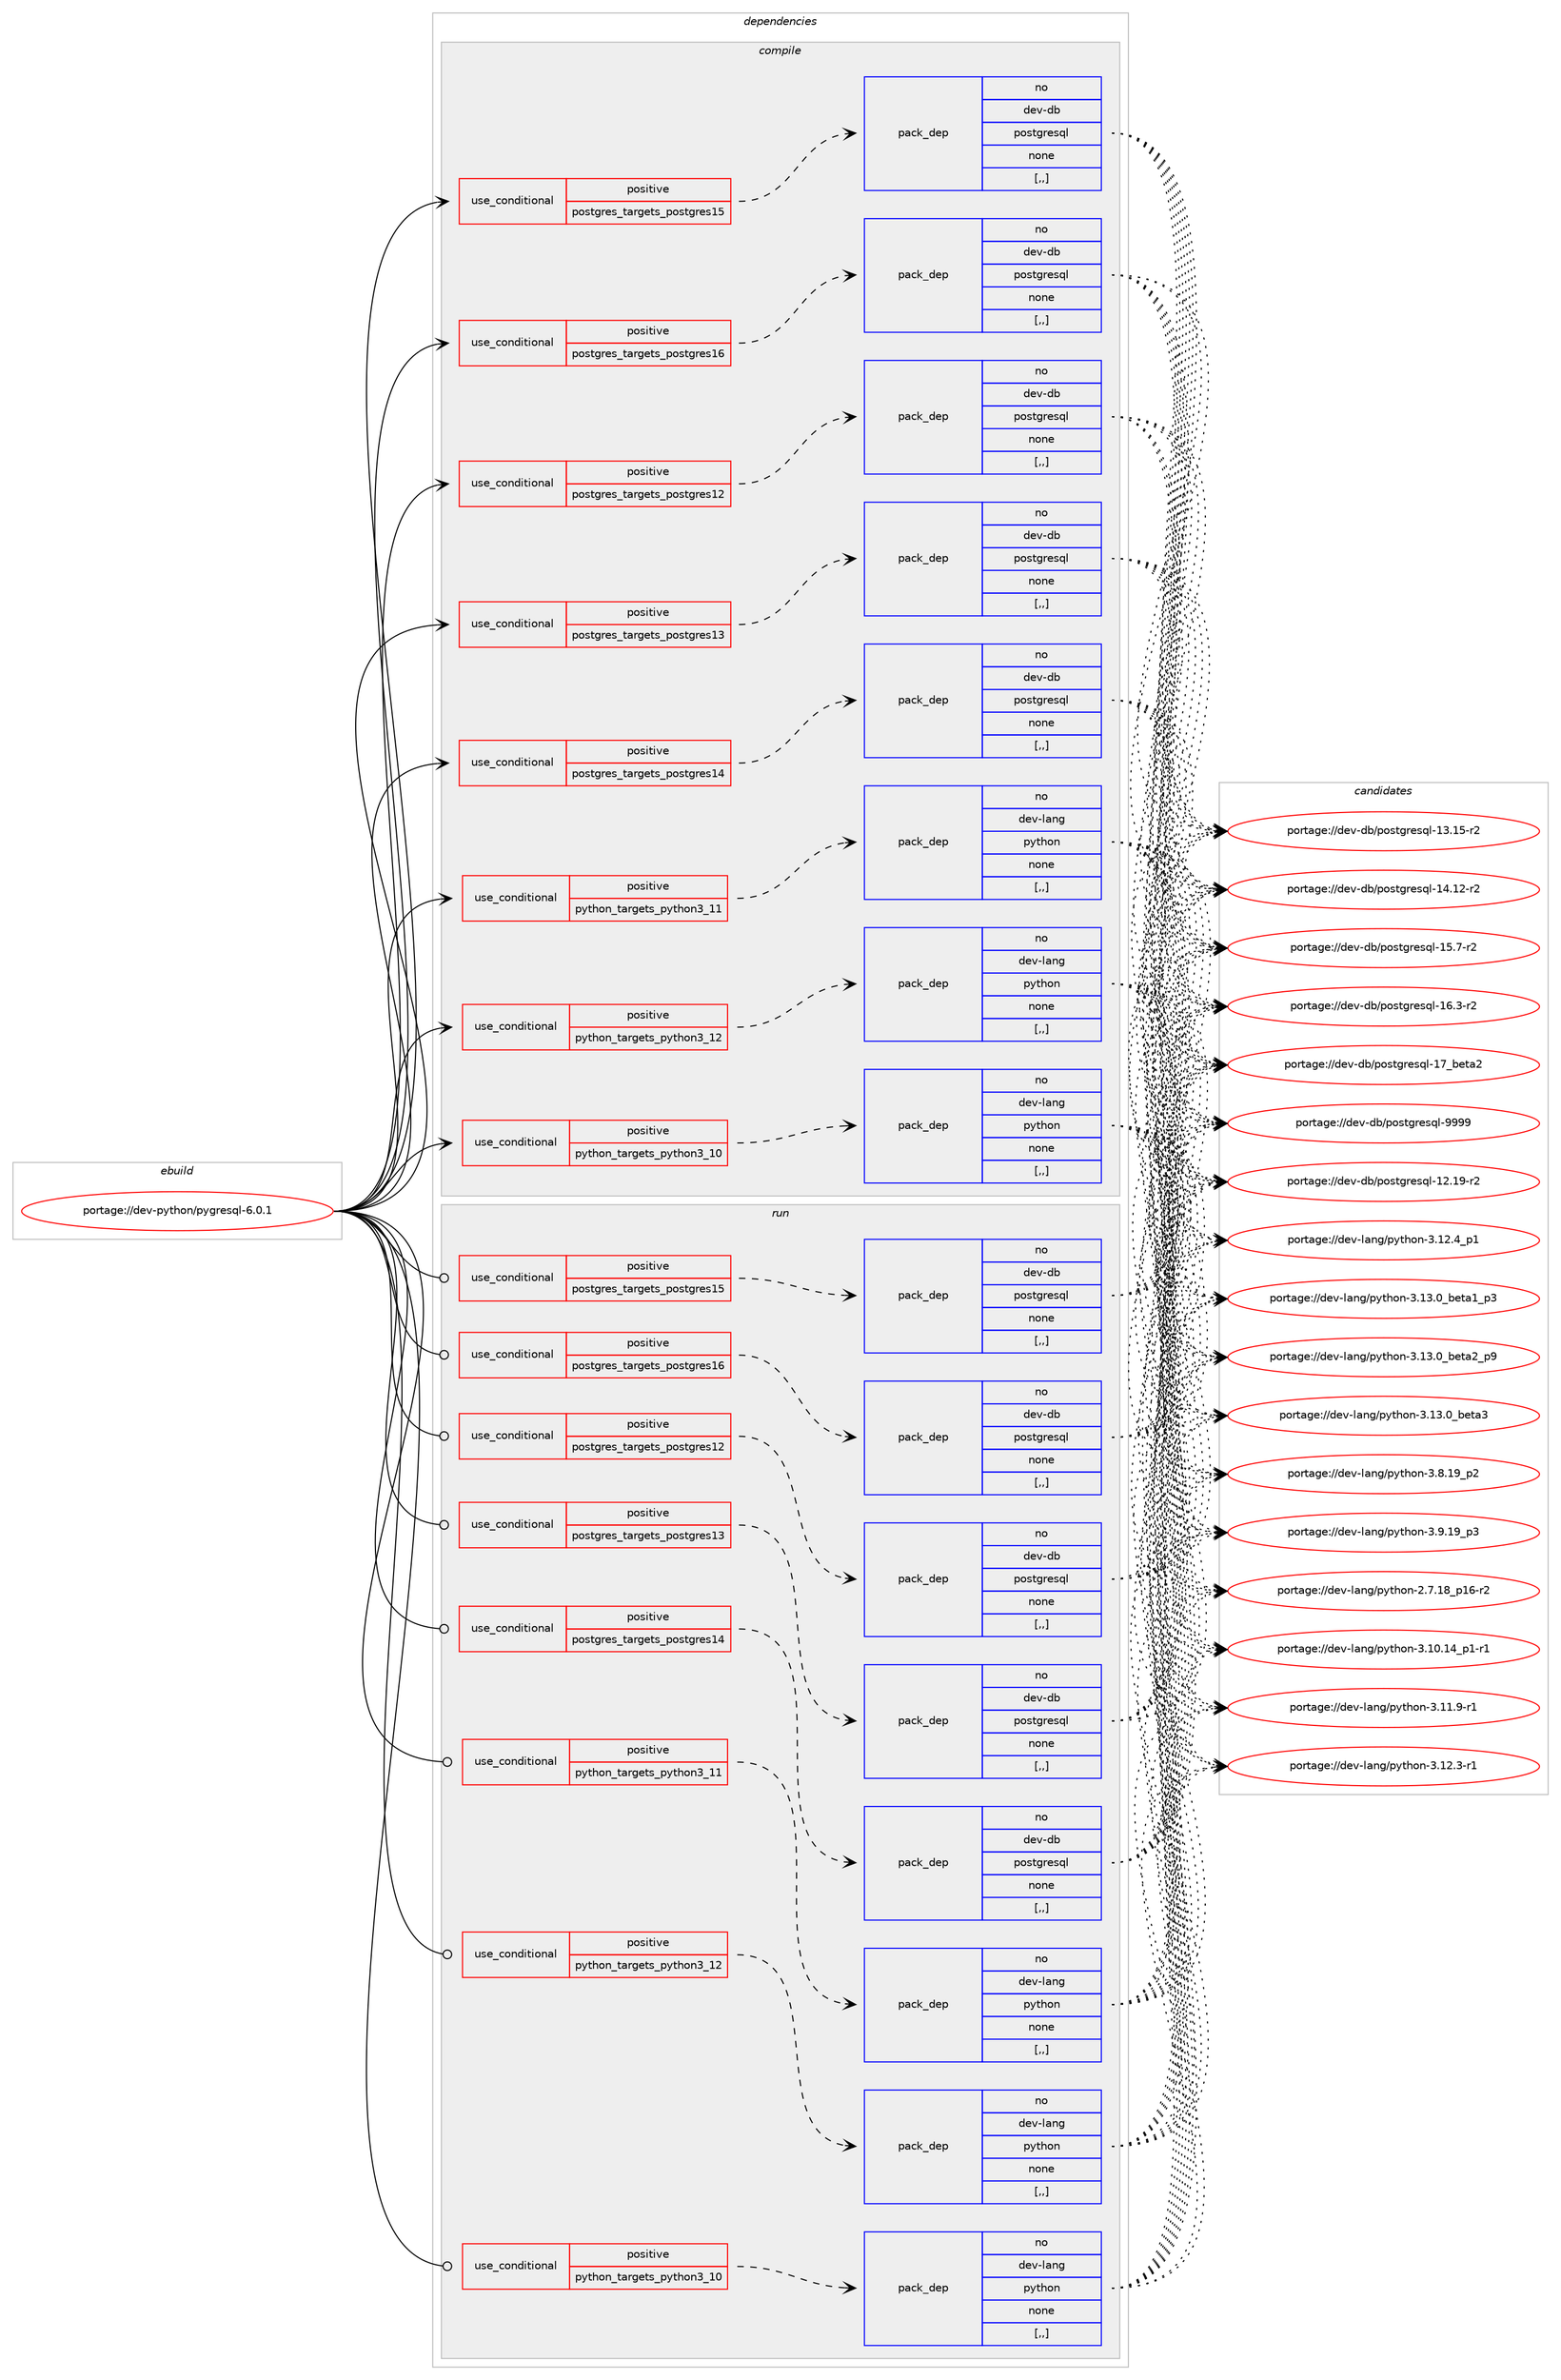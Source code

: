 digraph prolog {

# *************
# Graph options
# *************

newrank=true;
concentrate=true;
compound=true;
graph [rankdir=LR,fontname=Helvetica,fontsize=10,ranksep=1.5];#, ranksep=2.5, nodesep=0.2];
edge  [arrowhead=vee];
node  [fontname=Helvetica,fontsize=10];

# **********
# The ebuild
# **********

subgraph cluster_leftcol {
color=gray;
rank=same;
label=<<i>ebuild</i>>;
id [label="portage://dev-python/pygresql-6.0.1", color=red, width=4, href="../dev-python/pygresql-6.0.1.svg"];
}

# ****************
# The dependencies
# ****************

subgraph cluster_midcol {
color=gray;
label=<<i>dependencies</i>>;
subgraph cluster_compile {
fillcolor="#eeeeee";
style=filled;
label=<<i>compile</i>>;
subgraph cond35890 {
dependency153095 [label=<<TABLE BORDER="0" CELLBORDER="1" CELLSPACING="0" CELLPADDING="4"><TR><TD ROWSPAN="3" CELLPADDING="10">use_conditional</TD></TR><TR><TD>positive</TD></TR><TR><TD>postgres_targets_postgres12</TD></TR></TABLE>>, shape=none, color=red];
subgraph pack115984 {
dependency153096 [label=<<TABLE BORDER="0" CELLBORDER="1" CELLSPACING="0" CELLPADDING="4" WIDTH="220"><TR><TD ROWSPAN="6" CELLPADDING="30">pack_dep</TD></TR><TR><TD WIDTH="110">no</TD></TR><TR><TD>dev-db</TD></TR><TR><TD>postgresql</TD></TR><TR><TD>none</TD></TR><TR><TD>[,,]</TD></TR></TABLE>>, shape=none, color=blue];
}
dependency153095:e -> dependency153096:w [weight=20,style="dashed",arrowhead="vee"];
}
id:e -> dependency153095:w [weight=20,style="solid",arrowhead="vee"];
subgraph cond35891 {
dependency153097 [label=<<TABLE BORDER="0" CELLBORDER="1" CELLSPACING="0" CELLPADDING="4"><TR><TD ROWSPAN="3" CELLPADDING="10">use_conditional</TD></TR><TR><TD>positive</TD></TR><TR><TD>postgres_targets_postgres13</TD></TR></TABLE>>, shape=none, color=red];
subgraph pack115985 {
dependency153098 [label=<<TABLE BORDER="0" CELLBORDER="1" CELLSPACING="0" CELLPADDING="4" WIDTH="220"><TR><TD ROWSPAN="6" CELLPADDING="30">pack_dep</TD></TR><TR><TD WIDTH="110">no</TD></TR><TR><TD>dev-db</TD></TR><TR><TD>postgresql</TD></TR><TR><TD>none</TD></TR><TR><TD>[,,]</TD></TR></TABLE>>, shape=none, color=blue];
}
dependency153097:e -> dependency153098:w [weight=20,style="dashed",arrowhead="vee"];
}
id:e -> dependency153097:w [weight=20,style="solid",arrowhead="vee"];
subgraph cond35892 {
dependency153099 [label=<<TABLE BORDER="0" CELLBORDER="1" CELLSPACING="0" CELLPADDING="4"><TR><TD ROWSPAN="3" CELLPADDING="10">use_conditional</TD></TR><TR><TD>positive</TD></TR><TR><TD>postgres_targets_postgres14</TD></TR></TABLE>>, shape=none, color=red];
subgraph pack115986 {
dependency153100 [label=<<TABLE BORDER="0" CELLBORDER="1" CELLSPACING="0" CELLPADDING="4" WIDTH="220"><TR><TD ROWSPAN="6" CELLPADDING="30">pack_dep</TD></TR><TR><TD WIDTH="110">no</TD></TR><TR><TD>dev-db</TD></TR><TR><TD>postgresql</TD></TR><TR><TD>none</TD></TR><TR><TD>[,,]</TD></TR></TABLE>>, shape=none, color=blue];
}
dependency153099:e -> dependency153100:w [weight=20,style="dashed",arrowhead="vee"];
}
id:e -> dependency153099:w [weight=20,style="solid",arrowhead="vee"];
subgraph cond35893 {
dependency153101 [label=<<TABLE BORDER="0" CELLBORDER="1" CELLSPACING="0" CELLPADDING="4"><TR><TD ROWSPAN="3" CELLPADDING="10">use_conditional</TD></TR><TR><TD>positive</TD></TR><TR><TD>postgres_targets_postgres15</TD></TR></TABLE>>, shape=none, color=red];
subgraph pack115987 {
dependency153102 [label=<<TABLE BORDER="0" CELLBORDER="1" CELLSPACING="0" CELLPADDING="4" WIDTH="220"><TR><TD ROWSPAN="6" CELLPADDING="30">pack_dep</TD></TR><TR><TD WIDTH="110">no</TD></TR><TR><TD>dev-db</TD></TR><TR><TD>postgresql</TD></TR><TR><TD>none</TD></TR><TR><TD>[,,]</TD></TR></TABLE>>, shape=none, color=blue];
}
dependency153101:e -> dependency153102:w [weight=20,style="dashed",arrowhead="vee"];
}
id:e -> dependency153101:w [weight=20,style="solid",arrowhead="vee"];
subgraph cond35894 {
dependency153103 [label=<<TABLE BORDER="0" CELLBORDER="1" CELLSPACING="0" CELLPADDING="4"><TR><TD ROWSPAN="3" CELLPADDING="10">use_conditional</TD></TR><TR><TD>positive</TD></TR><TR><TD>postgres_targets_postgres16</TD></TR></TABLE>>, shape=none, color=red];
subgraph pack115988 {
dependency153104 [label=<<TABLE BORDER="0" CELLBORDER="1" CELLSPACING="0" CELLPADDING="4" WIDTH="220"><TR><TD ROWSPAN="6" CELLPADDING="30">pack_dep</TD></TR><TR><TD WIDTH="110">no</TD></TR><TR><TD>dev-db</TD></TR><TR><TD>postgresql</TD></TR><TR><TD>none</TD></TR><TR><TD>[,,]</TD></TR></TABLE>>, shape=none, color=blue];
}
dependency153103:e -> dependency153104:w [weight=20,style="dashed",arrowhead="vee"];
}
id:e -> dependency153103:w [weight=20,style="solid",arrowhead="vee"];
subgraph cond35895 {
dependency153105 [label=<<TABLE BORDER="0" CELLBORDER="1" CELLSPACING="0" CELLPADDING="4"><TR><TD ROWSPAN="3" CELLPADDING="10">use_conditional</TD></TR><TR><TD>positive</TD></TR><TR><TD>python_targets_python3_10</TD></TR></TABLE>>, shape=none, color=red];
subgraph pack115989 {
dependency153106 [label=<<TABLE BORDER="0" CELLBORDER="1" CELLSPACING="0" CELLPADDING="4" WIDTH="220"><TR><TD ROWSPAN="6" CELLPADDING="30">pack_dep</TD></TR><TR><TD WIDTH="110">no</TD></TR><TR><TD>dev-lang</TD></TR><TR><TD>python</TD></TR><TR><TD>none</TD></TR><TR><TD>[,,]</TD></TR></TABLE>>, shape=none, color=blue];
}
dependency153105:e -> dependency153106:w [weight=20,style="dashed",arrowhead="vee"];
}
id:e -> dependency153105:w [weight=20,style="solid",arrowhead="vee"];
subgraph cond35896 {
dependency153107 [label=<<TABLE BORDER="0" CELLBORDER="1" CELLSPACING="0" CELLPADDING="4"><TR><TD ROWSPAN="3" CELLPADDING="10">use_conditional</TD></TR><TR><TD>positive</TD></TR><TR><TD>python_targets_python3_11</TD></TR></TABLE>>, shape=none, color=red];
subgraph pack115990 {
dependency153108 [label=<<TABLE BORDER="0" CELLBORDER="1" CELLSPACING="0" CELLPADDING="4" WIDTH="220"><TR><TD ROWSPAN="6" CELLPADDING="30">pack_dep</TD></TR><TR><TD WIDTH="110">no</TD></TR><TR><TD>dev-lang</TD></TR><TR><TD>python</TD></TR><TR><TD>none</TD></TR><TR><TD>[,,]</TD></TR></TABLE>>, shape=none, color=blue];
}
dependency153107:e -> dependency153108:w [weight=20,style="dashed",arrowhead="vee"];
}
id:e -> dependency153107:w [weight=20,style="solid",arrowhead="vee"];
subgraph cond35897 {
dependency153109 [label=<<TABLE BORDER="0" CELLBORDER="1" CELLSPACING="0" CELLPADDING="4"><TR><TD ROWSPAN="3" CELLPADDING="10">use_conditional</TD></TR><TR><TD>positive</TD></TR><TR><TD>python_targets_python3_12</TD></TR></TABLE>>, shape=none, color=red];
subgraph pack115991 {
dependency153110 [label=<<TABLE BORDER="0" CELLBORDER="1" CELLSPACING="0" CELLPADDING="4" WIDTH="220"><TR><TD ROWSPAN="6" CELLPADDING="30">pack_dep</TD></TR><TR><TD WIDTH="110">no</TD></TR><TR><TD>dev-lang</TD></TR><TR><TD>python</TD></TR><TR><TD>none</TD></TR><TR><TD>[,,]</TD></TR></TABLE>>, shape=none, color=blue];
}
dependency153109:e -> dependency153110:w [weight=20,style="dashed",arrowhead="vee"];
}
id:e -> dependency153109:w [weight=20,style="solid",arrowhead="vee"];
}
subgraph cluster_compileandrun {
fillcolor="#eeeeee";
style=filled;
label=<<i>compile and run</i>>;
}
subgraph cluster_run {
fillcolor="#eeeeee";
style=filled;
label=<<i>run</i>>;
subgraph cond35898 {
dependency153111 [label=<<TABLE BORDER="0" CELLBORDER="1" CELLSPACING="0" CELLPADDING="4"><TR><TD ROWSPAN="3" CELLPADDING="10">use_conditional</TD></TR><TR><TD>positive</TD></TR><TR><TD>postgres_targets_postgres12</TD></TR></TABLE>>, shape=none, color=red];
subgraph pack115992 {
dependency153112 [label=<<TABLE BORDER="0" CELLBORDER="1" CELLSPACING="0" CELLPADDING="4" WIDTH="220"><TR><TD ROWSPAN="6" CELLPADDING="30">pack_dep</TD></TR><TR><TD WIDTH="110">no</TD></TR><TR><TD>dev-db</TD></TR><TR><TD>postgresql</TD></TR><TR><TD>none</TD></TR><TR><TD>[,,]</TD></TR></TABLE>>, shape=none, color=blue];
}
dependency153111:e -> dependency153112:w [weight=20,style="dashed",arrowhead="vee"];
}
id:e -> dependency153111:w [weight=20,style="solid",arrowhead="odot"];
subgraph cond35899 {
dependency153113 [label=<<TABLE BORDER="0" CELLBORDER="1" CELLSPACING="0" CELLPADDING="4"><TR><TD ROWSPAN="3" CELLPADDING="10">use_conditional</TD></TR><TR><TD>positive</TD></TR><TR><TD>postgres_targets_postgres13</TD></TR></TABLE>>, shape=none, color=red];
subgraph pack115993 {
dependency153114 [label=<<TABLE BORDER="0" CELLBORDER="1" CELLSPACING="0" CELLPADDING="4" WIDTH="220"><TR><TD ROWSPAN="6" CELLPADDING="30">pack_dep</TD></TR><TR><TD WIDTH="110">no</TD></TR><TR><TD>dev-db</TD></TR><TR><TD>postgresql</TD></TR><TR><TD>none</TD></TR><TR><TD>[,,]</TD></TR></TABLE>>, shape=none, color=blue];
}
dependency153113:e -> dependency153114:w [weight=20,style="dashed",arrowhead="vee"];
}
id:e -> dependency153113:w [weight=20,style="solid",arrowhead="odot"];
subgraph cond35900 {
dependency153115 [label=<<TABLE BORDER="0" CELLBORDER="1" CELLSPACING="0" CELLPADDING="4"><TR><TD ROWSPAN="3" CELLPADDING="10">use_conditional</TD></TR><TR><TD>positive</TD></TR><TR><TD>postgres_targets_postgres14</TD></TR></TABLE>>, shape=none, color=red];
subgraph pack115994 {
dependency153116 [label=<<TABLE BORDER="0" CELLBORDER="1" CELLSPACING="0" CELLPADDING="4" WIDTH="220"><TR><TD ROWSPAN="6" CELLPADDING="30">pack_dep</TD></TR><TR><TD WIDTH="110">no</TD></TR><TR><TD>dev-db</TD></TR><TR><TD>postgresql</TD></TR><TR><TD>none</TD></TR><TR><TD>[,,]</TD></TR></TABLE>>, shape=none, color=blue];
}
dependency153115:e -> dependency153116:w [weight=20,style="dashed",arrowhead="vee"];
}
id:e -> dependency153115:w [weight=20,style="solid",arrowhead="odot"];
subgraph cond35901 {
dependency153117 [label=<<TABLE BORDER="0" CELLBORDER="1" CELLSPACING="0" CELLPADDING="4"><TR><TD ROWSPAN="3" CELLPADDING="10">use_conditional</TD></TR><TR><TD>positive</TD></TR><TR><TD>postgres_targets_postgres15</TD></TR></TABLE>>, shape=none, color=red];
subgraph pack115995 {
dependency153118 [label=<<TABLE BORDER="0" CELLBORDER="1" CELLSPACING="0" CELLPADDING="4" WIDTH="220"><TR><TD ROWSPAN="6" CELLPADDING="30">pack_dep</TD></TR><TR><TD WIDTH="110">no</TD></TR><TR><TD>dev-db</TD></TR><TR><TD>postgresql</TD></TR><TR><TD>none</TD></TR><TR><TD>[,,]</TD></TR></TABLE>>, shape=none, color=blue];
}
dependency153117:e -> dependency153118:w [weight=20,style="dashed",arrowhead="vee"];
}
id:e -> dependency153117:w [weight=20,style="solid",arrowhead="odot"];
subgraph cond35902 {
dependency153119 [label=<<TABLE BORDER="0" CELLBORDER="1" CELLSPACING="0" CELLPADDING="4"><TR><TD ROWSPAN="3" CELLPADDING="10">use_conditional</TD></TR><TR><TD>positive</TD></TR><TR><TD>postgres_targets_postgres16</TD></TR></TABLE>>, shape=none, color=red];
subgraph pack115996 {
dependency153120 [label=<<TABLE BORDER="0" CELLBORDER="1" CELLSPACING="0" CELLPADDING="4" WIDTH="220"><TR><TD ROWSPAN="6" CELLPADDING="30">pack_dep</TD></TR><TR><TD WIDTH="110">no</TD></TR><TR><TD>dev-db</TD></TR><TR><TD>postgresql</TD></TR><TR><TD>none</TD></TR><TR><TD>[,,]</TD></TR></TABLE>>, shape=none, color=blue];
}
dependency153119:e -> dependency153120:w [weight=20,style="dashed",arrowhead="vee"];
}
id:e -> dependency153119:w [weight=20,style="solid",arrowhead="odot"];
subgraph cond35903 {
dependency153121 [label=<<TABLE BORDER="0" CELLBORDER="1" CELLSPACING="0" CELLPADDING="4"><TR><TD ROWSPAN="3" CELLPADDING="10">use_conditional</TD></TR><TR><TD>positive</TD></TR><TR><TD>python_targets_python3_10</TD></TR></TABLE>>, shape=none, color=red];
subgraph pack115997 {
dependency153122 [label=<<TABLE BORDER="0" CELLBORDER="1" CELLSPACING="0" CELLPADDING="4" WIDTH="220"><TR><TD ROWSPAN="6" CELLPADDING="30">pack_dep</TD></TR><TR><TD WIDTH="110">no</TD></TR><TR><TD>dev-lang</TD></TR><TR><TD>python</TD></TR><TR><TD>none</TD></TR><TR><TD>[,,]</TD></TR></TABLE>>, shape=none, color=blue];
}
dependency153121:e -> dependency153122:w [weight=20,style="dashed",arrowhead="vee"];
}
id:e -> dependency153121:w [weight=20,style="solid",arrowhead="odot"];
subgraph cond35904 {
dependency153123 [label=<<TABLE BORDER="0" CELLBORDER="1" CELLSPACING="0" CELLPADDING="4"><TR><TD ROWSPAN="3" CELLPADDING="10">use_conditional</TD></TR><TR><TD>positive</TD></TR><TR><TD>python_targets_python3_11</TD></TR></TABLE>>, shape=none, color=red];
subgraph pack115998 {
dependency153124 [label=<<TABLE BORDER="0" CELLBORDER="1" CELLSPACING="0" CELLPADDING="4" WIDTH="220"><TR><TD ROWSPAN="6" CELLPADDING="30">pack_dep</TD></TR><TR><TD WIDTH="110">no</TD></TR><TR><TD>dev-lang</TD></TR><TR><TD>python</TD></TR><TR><TD>none</TD></TR><TR><TD>[,,]</TD></TR></TABLE>>, shape=none, color=blue];
}
dependency153123:e -> dependency153124:w [weight=20,style="dashed",arrowhead="vee"];
}
id:e -> dependency153123:w [weight=20,style="solid",arrowhead="odot"];
subgraph cond35905 {
dependency153125 [label=<<TABLE BORDER="0" CELLBORDER="1" CELLSPACING="0" CELLPADDING="4"><TR><TD ROWSPAN="3" CELLPADDING="10">use_conditional</TD></TR><TR><TD>positive</TD></TR><TR><TD>python_targets_python3_12</TD></TR></TABLE>>, shape=none, color=red];
subgraph pack115999 {
dependency153126 [label=<<TABLE BORDER="0" CELLBORDER="1" CELLSPACING="0" CELLPADDING="4" WIDTH="220"><TR><TD ROWSPAN="6" CELLPADDING="30">pack_dep</TD></TR><TR><TD WIDTH="110">no</TD></TR><TR><TD>dev-lang</TD></TR><TR><TD>python</TD></TR><TR><TD>none</TD></TR><TR><TD>[,,]</TD></TR></TABLE>>, shape=none, color=blue];
}
dependency153125:e -> dependency153126:w [weight=20,style="dashed",arrowhead="vee"];
}
id:e -> dependency153125:w [weight=20,style="solid",arrowhead="odot"];
}
}

# **************
# The candidates
# **************

subgraph cluster_choices {
rank=same;
color=gray;
label=<<i>candidates</i>>;

subgraph choice115984 {
color=black;
nodesep=1;
choice1001011184510098471121111151161031141011151131084549504649574511450 [label="portage://dev-db/postgresql-12.19-r2", color=red, width=4,href="../dev-db/postgresql-12.19-r2.svg"];
choice1001011184510098471121111151161031141011151131084549514649534511450 [label="portage://dev-db/postgresql-13.15-r2", color=red, width=4,href="../dev-db/postgresql-13.15-r2.svg"];
choice1001011184510098471121111151161031141011151131084549524649504511450 [label="portage://dev-db/postgresql-14.12-r2", color=red, width=4,href="../dev-db/postgresql-14.12-r2.svg"];
choice10010111845100984711211111511610311410111511310845495346554511450 [label="portage://dev-db/postgresql-15.7-r2", color=red, width=4,href="../dev-db/postgresql-15.7-r2.svg"];
choice10010111845100984711211111511610311410111511310845495446514511450 [label="portage://dev-db/postgresql-16.3-r2", color=red, width=4,href="../dev-db/postgresql-16.3-r2.svg"];
choice10010111845100984711211111511610311410111511310845495595981011169750 [label="portage://dev-db/postgresql-17_beta2", color=red, width=4,href="../dev-db/postgresql-17_beta2.svg"];
choice1001011184510098471121111151161031141011151131084557575757 [label="portage://dev-db/postgresql-9999", color=red, width=4,href="../dev-db/postgresql-9999.svg"];
dependency153096:e -> choice1001011184510098471121111151161031141011151131084549504649574511450:w [style=dotted,weight="100"];
dependency153096:e -> choice1001011184510098471121111151161031141011151131084549514649534511450:w [style=dotted,weight="100"];
dependency153096:e -> choice1001011184510098471121111151161031141011151131084549524649504511450:w [style=dotted,weight="100"];
dependency153096:e -> choice10010111845100984711211111511610311410111511310845495346554511450:w [style=dotted,weight="100"];
dependency153096:e -> choice10010111845100984711211111511610311410111511310845495446514511450:w [style=dotted,weight="100"];
dependency153096:e -> choice10010111845100984711211111511610311410111511310845495595981011169750:w [style=dotted,weight="100"];
dependency153096:e -> choice1001011184510098471121111151161031141011151131084557575757:w [style=dotted,weight="100"];
}
subgraph choice115985 {
color=black;
nodesep=1;
choice1001011184510098471121111151161031141011151131084549504649574511450 [label="portage://dev-db/postgresql-12.19-r2", color=red, width=4,href="../dev-db/postgresql-12.19-r2.svg"];
choice1001011184510098471121111151161031141011151131084549514649534511450 [label="portage://dev-db/postgresql-13.15-r2", color=red, width=4,href="../dev-db/postgresql-13.15-r2.svg"];
choice1001011184510098471121111151161031141011151131084549524649504511450 [label="portage://dev-db/postgresql-14.12-r2", color=red, width=4,href="../dev-db/postgresql-14.12-r2.svg"];
choice10010111845100984711211111511610311410111511310845495346554511450 [label="portage://dev-db/postgresql-15.7-r2", color=red, width=4,href="../dev-db/postgresql-15.7-r2.svg"];
choice10010111845100984711211111511610311410111511310845495446514511450 [label="portage://dev-db/postgresql-16.3-r2", color=red, width=4,href="../dev-db/postgresql-16.3-r2.svg"];
choice10010111845100984711211111511610311410111511310845495595981011169750 [label="portage://dev-db/postgresql-17_beta2", color=red, width=4,href="../dev-db/postgresql-17_beta2.svg"];
choice1001011184510098471121111151161031141011151131084557575757 [label="portage://dev-db/postgresql-9999", color=red, width=4,href="../dev-db/postgresql-9999.svg"];
dependency153098:e -> choice1001011184510098471121111151161031141011151131084549504649574511450:w [style=dotted,weight="100"];
dependency153098:e -> choice1001011184510098471121111151161031141011151131084549514649534511450:w [style=dotted,weight="100"];
dependency153098:e -> choice1001011184510098471121111151161031141011151131084549524649504511450:w [style=dotted,weight="100"];
dependency153098:e -> choice10010111845100984711211111511610311410111511310845495346554511450:w [style=dotted,weight="100"];
dependency153098:e -> choice10010111845100984711211111511610311410111511310845495446514511450:w [style=dotted,weight="100"];
dependency153098:e -> choice10010111845100984711211111511610311410111511310845495595981011169750:w [style=dotted,weight="100"];
dependency153098:e -> choice1001011184510098471121111151161031141011151131084557575757:w [style=dotted,weight="100"];
}
subgraph choice115986 {
color=black;
nodesep=1;
choice1001011184510098471121111151161031141011151131084549504649574511450 [label="portage://dev-db/postgresql-12.19-r2", color=red, width=4,href="../dev-db/postgresql-12.19-r2.svg"];
choice1001011184510098471121111151161031141011151131084549514649534511450 [label="portage://dev-db/postgresql-13.15-r2", color=red, width=4,href="../dev-db/postgresql-13.15-r2.svg"];
choice1001011184510098471121111151161031141011151131084549524649504511450 [label="portage://dev-db/postgresql-14.12-r2", color=red, width=4,href="../dev-db/postgresql-14.12-r2.svg"];
choice10010111845100984711211111511610311410111511310845495346554511450 [label="portage://dev-db/postgresql-15.7-r2", color=red, width=4,href="../dev-db/postgresql-15.7-r2.svg"];
choice10010111845100984711211111511610311410111511310845495446514511450 [label="portage://dev-db/postgresql-16.3-r2", color=red, width=4,href="../dev-db/postgresql-16.3-r2.svg"];
choice10010111845100984711211111511610311410111511310845495595981011169750 [label="portage://dev-db/postgresql-17_beta2", color=red, width=4,href="../dev-db/postgresql-17_beta2.svg"];
choice1001011184510098471121111151161031141011151131084557575757 [label="portage://dev-db/postgresql-9999", color=red, width=4,href="../dev-db/postgresql-9999.svg"];
dependency153100:e -> choice1001011184510098471121111151161031141011151131084549504649574511450:w [style=dotted,weight="100"];
dependency153100:e -> choice1001011184510098471121111151161031141011151131084549514649534511450:w [style=dotted,weight="100"];
dependency153100:e -> choice1001011184510098471121111151161031141011151131084549524649504511450:w [style=dotted,weight="100"];
dependency153100:e -> choice10010111845100984711211111511610311410111511310845495346554511450:w [style=dotted,weight="100"];
dependency153100:e -> choice10010111845100984711211111511610311410111511310845495446514511450:w [style=dotted,weight="100"];
dependency153100:e -> choice10010111845100984711211111511610311410111511310845495595981011169750:w [style=dotted,weight="100"];
dependency153100:e -> choice1001011184510098471121111151161031141011151131084557575757:w [style=dotted,weight="100"];
}
subgraph choice115987 {
color=black;
nodesep=1;
choice1001011184510098471121111151161031141011151131084549504649574511450 [label="portage://dev-db/postgresql-12.19-r2", color=red, width=4,href="../dev-db/postgresql-12.19-r2.svg"];
choice1001011184510098471121111151161031141011151131084549514649534511450 [label="portage://dev-db/postgresql-13.15-r2", color=red, width=4,href="../dev-db/postgresql-13.15-r2.svg"];
choice1001011184510098471121111151161031141011151131084549524649504511450 [label="portage://dev-db/postgresql-14.12-r2", color=red, width=4,href="../dev-db/postgresql-14.12-r2.svg"];
choice10010111845100984711211111511610311410111511310845495346554511450 [label="portage://dev-db/postgresql-15.7-r2", color=red, width=4,href="../dev-db/postgresql-15.7-r2.svg"];
choice10010111845100984711211111511610311410111511310845495446514511450 [label="portage://dev-db/postgresql-16.3-r2", color=red, width=4,href="../dev-db/postgresql-16.3-r2.svg"];
choice10010111845100984711211111511610311410111511310845495595981011169750 [label="portage://dev-db/postgresql-17_beta2", color=red, width=4,href="../dev-db/postgresql-17_beta2.svg"];
choice1001011184510098471121111151161031141011151131084557575757 [label="portage://dev-db/postgresql-9999", color=red, width=4,href="../dev-db/postgresql-9999.svg"];
dependency153102:e -> choice1001011184510098471121111151161031141011151131084549504649574511450:w [style=dotted,weight="100"];
dependency153102:e -> choice1001011184510098471121111151161031141011151131084549514649534511450:w [style=dotted,weight="100"];
dependency153102:e -> choice1001011184510098471121111151161031141011151131084549524649504511450:w [style=dotted,weight="100"];
dependency153102:e -> choice10010111845100984711211111511610311410111511310845495346554511450:w [style=dotted,weight="100"];
dependency153102:e -> choice10010111845100984711211111511610311410111511310845495446514511450:w [style=dotted,weight="100"];
dependency153102:e -> choice10010111845100984711211111511610311410111511310845495595981011169750:w [style=dotted,weight="100"];
dependency153102:e -> choice1001011184510098471121111151161031141011151131084557575757:w [style=dotted,weight="100"];
}
subgraph choice115988 {
color=black;
nodesep=1;
choice1001011184510098471121111151161031141011151131084549504649574511450 [label="portage://dev-db/postgresql-12.19-r2", color=red, width=4,href="../dev-db/postgresql-12.19-r2.svg"];
choice1001011184510098471121111151161031141011151131084549514649534511450 [label="portage://dev-db/postgresql-13.15-r2", color=red, width=4,href="../dev-db/postgresql-13.15-r2.svg"];
choice1001011184510098471121111151161031141011151131084549524649504511450 [label="portage://dev-db/postgresql-14.12-r2", color=red, width=4,href="../dev-db/postgresql-14.12-r2.svg"];
choice10010111845100984711211111511610311410111511310845495346554511450 [label="portage://dev-db/postgresql-15.7-r2", color=red, width=4,href="../dev-db/postgresql-15.7-r2.svg"];
choice10010111845100984711211111511610311410111511310845495446514511450 [label="portage://dev-db/postgresql-16.3-r2", color=red, width=4,href="../dev-db/postgresql-16.3-r2.svg"];
choice10010111845100984711211111511610311410111511310845495595981011169750 [label="portage://dev-db/postgresql-17_beta2", color=red, width=4,href="../dev-db/postgresql-17_beta2.svg"];
choice1001011184510098471121111151161031141011151131084557575757 [label="portage://dev-db/postgresql-9999", color=red, width=4,href="../dev-db/postgresql-9999.svg"];
dependency153104:e -> choice1001011184510098471121111151161031141011151131084549504649574511450:w [style=dotted,weight="100"];
dependency153104:e -> choice1001011184510098471121111151161031141011151131084549514649534511450:w [style=dotted,weight="100"];
dependency153104:e -> choice1001011184510098471121111151161031141011151131084549524649504511450:w [style=dotted,weight="100"];
dependency153104:e -> choice10010111845100984711211111511610311410111511310845495346554511450:w [style=dotted,weight="100"];
dependency153104:e -> choice10010111845100984711211111511610311410111511310845495446514511450:w [style=dotted,weight="100"];
dependency153104:e -> choice10010111845100984711211111511610311410111511310845495595981011169750:w [style=dotted,weight="100"];
dependency153104:e -> choice1001011184510098471121111151161031141011151131084557575757:w [style=dotted,weight="100"];
}
subgraph choice115989 {
color=black;
nodesep=1;
choice100101118451089711010347112121116104111110455046554649569511249544511450 [label="portage://dev-lang/python-2.7.18_p16-r2", color=red, width=4,href="../dev-lang/python-2.7.18_p16-r2.svg"];
choice100101118451089711010347112121116104111110455146494846495295112494511449 [label="portage://dev-lang/python-3.10.14_p1-r1", color=red, width=4,href="../dev-lang/python-3.10.14_p1-r1.svg"];
choice100101118451089711010347112121116104111110455146494946574511449 [label="portage://dev-lang/python-3.11.9-r1", color=red, width=4,href="../dev-lang/python-3.11.9-r1.svg"];
choice100101118451089711010347112121116104111110455146495046514511449 [label="portage://dev-lang/python-3.12.3-r1", color=red, width=4,href="../dev-lang/python-3.12.3-r1.svg"];
choice100101118451089711010347112121116104111110455146495046529511249 [label="portage://dev-lang/python-3.12.4_p1", color=red, width=4,href="../dev-lang/python-3.12.4_p1.svg"];
choice10010111845108971101034711212111610411111045514649514648959810111697499511251 [label="portage://dev-lang/python-3.13.0_beta1_p3", color=red, width=4,href="../dev-lang/python-3.13.0_beta1_p3.svg"];
choice10010111845108971101034711212111610411111045514649514648959810111697509511257 [label="portage://dev-lang/python-3.13.0_beta2_p9", color=red, width=4,href="../dev-lang/python-3.13.0_beta2_p9.svg"];
choice1001011184510897110103471121211161041111104551464951464895981011169751 [label="portage://dev-lang/python-3.13.0_beta3", color=red, width=4,href="../dev-lang/python-3.13.0_beta3.svg"];
choice100101118451089711010347112121116104111110455146564649579511250 [label="portage://dev-lang/python-3.8.19_p2", color=red, width=4,href="../dev-lang/python-3.8.19_p2.svg"];
choice100101118451089711010347112121116104111110455146574649579511251 [label="portage://dev-lang/python-3.9.19_p3", color=red, width=4,href="../dev-lang/python-3.9.19_p3.svg"];
dependency153106:e -> choice100101118451089711010347112121116104111110455046554649569511249544511450:w [style=dotted,weight="100"];
dependency153106:e -> choice100101118451089711010347112121116104111110455146494846495295112494511449:w [style=dotted,weight="100"];
dependency153106:e -> choice100101118451089711010347112121116104111110455146494946574511449:w [style=dotted,weight="100"];
dependency153106:e -> choice100101118451089711010347112121116104111110455146495046514511449:w [style=dotted,weight="100"];
dependency153106:e -> choice100101118451089711010347112121116104111110455146495046529511249:w [style=dotted,weight="100"];
dependency153106:e -> choice10010111845108971101034711212111610411111045514649514648959810111697499511251:w [style=dotted,weight="100"];
dependency153106:e -> choice10010111845108971101034711212111610411111045514649514648959810111697509511257:w [style=dotted,weight="100"];
dependency153106:e -> choice1001011184510897110103471121211161041111104551464951464895981011169751:w [style=dotted,weight="100"];
dependency153106:e -> choice100101118451089711010347112121116104111110455146564649579511250:w [style=dotted,weight="100"];
dependency153106:e -> choice100101118451089711010347112121116104111110455146574649579511251:w [style=dotted,weight="100"];
}
subgraph choice115990 {
color=black;
nodesep=1;
choice100101118451089711010347112121116104111110455046554649569511249544511450 [label="portage://dev-lang/python-2.7.18_p16-r2", color=red, width=4,href="../dev-lang/python-2.7.18_p16-r2.svg"];
choice100101118451089711010347112121116104111110455146494846495295112494511449 [label="portage://dev-lang/python-3.10.14_p1-r1", color=red, width=4,href="../dev-lang/python-3.10.14_p1-r1.svg"];
choice100101118451089711010347112121116104111110455146494946574511449 [label="portage://dev-lang/python-3.11.9-r1", color=red, width=4,href="../dev-lang/python-3.11.9-r1.svg"];
choice100101118451089711010347112121116104111110455146495046514511449 [label="portage://dev-lang/python-3.12.3-r1", color=red, width=4,href="../dev-lang/python-3.12.3-r1.svg"];
choice100101118451089711010347112121116104111110455146495046529511249 [label="portage://dev-lang/python-3.12.4_p1", color=red, width=4,href="../dev-lang/python-3.12.4_p1.svg"];
choice10010111845108971101034711212111610411111045514649514648959810111697499511251 [label="portage://dev-lang/python-3.13.0_beta1_p3", color=red, width=4,href="../dev-lang/python-3.13.0_beta1_p3.svg"];
choice10010111845108971101034711212111610411111045514649514648959810111697509511257 [label="portage://dev-lang/python-3.13.0_beta2_p9", color=red, width=4,href="../dev-lang/python-3.13.0_beta2_p9.svg"];
choice1001011184510897110103471121211161041111104551464951464895981011169751 [label="portage://dev-lang/python-3.13.0_beta3", color=red, width=4,href="../dev-lang/python-3.13.0_beta3.svg"];
choice100101118451089711010347112121116104111110455146564649579511250 [label="portage://dev-lang/python-3.8.19_p2", color=red, width=4,href="../dev-lang/python-3.8.19_p2.svg"];
choice100101118451089711010347112121116104111110455146574649579511251 [label="portage://dev-lang/python-3.9.19_p3", color=red, width=4,href="../dev-lang/python-3.9.19_p3.svg"];
dependency153108:e -> choice100101118451089711010347112121116104111110455046554649569511249544511450:w [style=dotted,weight="100"];
dependency153108:e -> choice100101118451089711010347112121116104111110455146494846495295112494511449:w [style=dotted,weight="100"];
dependency153108:e -> choice100101118451089711010347112121116104111110455146494946574511449:w [style=dotted,weight="100"];
dependency153108:e -> choice100101118451089711010347112121116104111110455146495046514511449:w [style=dotted,weight="100"];
dependency153108:e -> choice100101118451089711010347112121116104111110455146495046529511249:w [style=dotted,weight="100"];
dependency153108:e -> choice10010111845108971101034711212111610411111045514649514648959810111697499511251:w [style=dotted,weight="100"];
dependency153108:e -> choice10010111845108971101034711212111610411111045514649514648959810111697509511257:w [style=dotted,weight="100"];
dependency153108:e -> choice1001011184510897110103471121211161041111104551464951464895981011169751:w [style=dotted,weight="100"];
dependency153108:e -> choice100101118451089711010347112121116104111110455146564649579511250:w [style=dotted,weight="100"];
dependency153108:e -> choice100101118451089711010347112121116104111110455146574649579511251:w [style=dotted,weight="100"];
}
subgraph choice115991 {
color=black;
nodesep=1;
choice100101118451089711010347112121116104111110455046554649569511249544511450 [label="portage://dev-lang/python-2.7.18_p16-r2", color=red, width=4,href="../dev-lang/python-2.7.18_p16-r2.svg"];
choice100101118451089711010347112121116104111110455146494846495295112494511449 [label="portage://dev-lang/python-3.10.14_p1-r1", color=red, width=4,href="../dev-lang/python-3.10.14_p1-r1.svg"];
choice100101118451089711010347112121116104111110455146494946574511449 [label="portage://dev-lang/python-3.11.9-r1", color=red, width=4,href="../dev-lang/python-3.11.9-r1.svg"];
choice100101118451089711010347112121116104111110455146495046514511449 [label="portage://dev-lang/python-3.12.3-r1", color=red, width=4,href="../dev-lang/python-3.12.3-r1.svg"];
choice100101118451089711010347112121116104111110455146495046529511249 [label="portage://dev-lang/python-3.12.4_p1", color=red, width=4,href="../dev-lang/python-3.12.4_p1.svg"];
choice10010111845108971101034711212111610411111045514649514648959810111697499511251 [label="portage://dev-lang/python-3.13.0_beta1_p3", color=red, width=4,href="../dev-lang/python-3.13.0_beta1_p3.svg"];
choice10010111845108971101034711212111610411111045514649514648959810111697509511257 [label="portage://dev-lang/python-3.13.0_beta2_p9", color=red, width=4,href="../dev-lang/python-3.13.0_beta2_p9.svg"];
choice1001011184510897110103471121211161041111104551464951464895981011169751 [label="portage://dev-lang/python-3.13.0_beta3", color=red, width=4,href="../dev-lang/python-3.13.0_beta3.svg"];
choice100101118451089711010347112121116104111110455146564649579511250 [label="portage://dev-lang/python-3.8.19_p2", color=red, width=4,href="../dev-lang/python-3.8.19_p2.svg"];
choice100101118451089711010347112121116104111110455146574649579511251 [label="portage://dev-lang/python-3.9.19_p3", color=red, width=4,href="../dev-lang/python-3.9.19_p3.svg"];
dependency153110:e -> choice100101118451089711010347112121116104111110455046554649569511249544511450:w [style=dotted,weight="100"];
dependency153110:e -> choice100101118451089711010347112121116104111110455146494846495295112494511449:w [style=dotted,weight="100"];
dependency153110:e -> choice100101118451089711010347112121116104111110455146494946574511449:w [style=dotted,weight="100"];
dependency153110:e -> choice100101118451089711010347112121116104111110455146495046514511449:w [style=dotted,weight="100"];
dependency153110:e -> choice100101118451089711010347112121116104111110455146495046529511249:w [style=dotted,weight="100"];
dependency153110:e -> choice10010111845108971101034711212111610411111045514649514648959810111697499511251:w [style=dotted,weight="100"];
dependency153110:e -> choice10010111845108971101034711212111610411111045514649514648959810111697509511257:w [style=dotted,weight="100"];
dependency153110:e -> choice1001011184510897110103471121211161041111104551464951464895981011169751:w [style=dotted,weight="100"];
dependency153110:e -> choice100101118451089711010347112121116104111110455146564649579511250:w [style=dotted,weight="100"];
dependency153110:e -> choice100101118451089711010347112121116104111110455146574649579511251:w [style=dotted,weight="100"];
}
subgraph choice115992 {
color=black;
nodesep=1;
choice1001011184510098471121111151161031141011151131084549504649574511450 [label="portage://dev-db/postgresql-12.19-r2", color=red, width=4,href="../dev-db/postgresql-12.19-r2.svg"];
choice1001011184510098471121111151161031141011151131084549514649534511450 [label="portage://dev-db/postgresql-13.15-r2", color=red, width=4,href="../dev-db/postgresql-13.15-r2.svg"];
choice1001011184510098471121111151161031141011151131084549524649504511450 [label="portage://dev-db/postgresql-14.12-r2", color=red, width=4,href="../dev-db/postgresql-14.12-r2.svg"];
choice10010111845100984711211111511610311410111511310845495346554511450 [label="portage://dev-db/postgresql-15.7-r2", color=red, width=4,href="../dev-db/postgresql-15.7-r2.svg"];
choice10010111845100984711211111511610311410111511310845495446514511450 [label="portage://dev-db/postgresql-16.3-r2", color=red, width=4,href="../dev-db/postgresql-16.3-r2.svg"];
choice10010111845100984711211111511610311410111511310845495595981011169750 [label="portage://dev-db/postgresql-17_beta2", color=red, width=4,href="../dev-db/postgresql-17_beta2.svg"];
choice1001011184510098471121111151161031141011151131084557575757 [label="portage://dev-db/postgresql-9999", color=red, width=4,href="../dev-db/postgresql-9999.svg"];
dependency153112:e -> choice1001011184510098471121111151161031141011151131084549504649574511450:w [style=dotted,weight="100"];
dependency153112:e -> choice1001011184510098471121111151161031141011151131084549514649534511450:w [style=dotted,weight="100"];
dependency153112:e -> choice1001011184510098471121111151161031141011151131084549524649504511450:w [style=dotted,weight="100"];
dependency153112:e -> choice10010111845100984711211111511610311410111511310845495346554511450:w [style=dotted,weight="100"];
dependency153112:e -> choice10010111845100984711211111511610311410111511310845495446514511450:w [style=dotted,weight="100"];
dependency153112:e -> choice10010111845100984711211111511610311410111511310845495595981011169750:w [style=dotted,weight="100"];
dependency153112:e -> choice1001011184510098471121111151161031141011151131084557575757:w [style=dotted,weight="100"];
}
subgraph choice115993 {
color=black;
nodesep=1;
choice1001011184510098471121111151161031141011151131084549504649574511450 [label="portage://dev-db/postgresql-12.19-r2", color=red, width=4,href="../dev-db/postgresql-12.19-r2.svg"];
choice1001011184510098471121111151161031141011151131084549514649534511450 [label="portage://dev-db/postgresql-13.15-r2", color=red, width=4,href="../dev-db/postgresql-13.15-r2.svg"];
choice1001011184510098471121111151161031141011151131084549524649504511450 [label="portage://dev-db/postgresql-14.12-r2", color=red, width=4,href="../dev-db/postgresql-14.12-r2.svg"];
choice10010111845100984711211111511610311410111511310845495346554511450 [label="portage://dev-db/postgresql-15.7-r2", color=red, width=4,href="../dev-db/postgresql-15.7-r2.svg"];
choice10010111845100984711211111511610311410111511310845495446514511450 [label="portage://dev-db/postgresql-16.3-r2", color=red, width=4,href="../dev-db/postgresql-16.3-r2.svg"];
choice10010111845100984711211111511610311410111511310845495595981011169750 [label="portage://dev-db/postgresql-17_beta2", color=red, width=4,href="../dev-db/postgresql-17_beta2.svg"];
choice1001011184510098471121111151161031141011151131084557575757 [label="portage://dev-db/postgresql-9999", color=red, width=4,href="../dev-db/postgresql-9999.svg"];
dependency153114:e -> choice1001011184510098471121111151161031141011151131084549504649574511450:w [style=dotted,weight="100"];
dependency153114:e -> choice1001011184510098471121111151161031141011151131084549514649534511450:w [style=dotted,weight="100"];
dependency153114:e -> choice1001011184510098471121111151161031141011151131084549524649504511450:w [style=dotted,weight="100"];
dependency153114:e -> choice10010111845100984711211111511610311410111511310845495346554511450:w [style=dotted,weight="100"];
dependency153114:e -> choice10010111845100984711211111511610311410111511310845495446514511450:w [style=dotted,weight="100"];
dependency153114:e -> choice10010111845100984711211111511610311410111511310845495595981011169750:w [style=dotted,weight="100"];
dependency153114:e -> choice1001011184510098471121111151161031141011151131084557575757:w [style=dotted,weight="100"];
}
subgraph choice115994 {
color=black;
nodesep=1;
choice1001011184510098471121111151161031141011151131084549504649574511450 [label="portage://dev-db/postgresql-12.19-r2", color=red, width=4,href="../dev-db/postgresql-12.19-r2.svg"];
choice1001011184510098471121111151161031141011151131084549514649534511450 [label="portage://dev-db/postgresql-13.15-r2", color=red, width=4,href="../dev-db/postgresql-13.15-r2.svg"];
choice1001011184510098471121111151161031141011151131084549524649504511450 [label="portage://dev-db/postgresql-14.12-r2", color=red, width=4,href="../dev-db/postgresql-14.12-r2.svg"];
choice10010111845100984711211111511610311410111511310845495346554511450 [label="portage://dev-db/postgresql-15.7-r2", color=red, width=4,href="../dev-db/postgresql-15.7-r2.svg"];
choice10010111845100984711211111511610311410111511310845495446514511450 [label="portage://dev-db/postgresql-16.3-r2", color=red, width=4,href="../dev-db/postgresql-16.3-r2.svg"];
choice10010111845100984711211111511610311410111511310845495595981011169750 [label="portage://dev-db/postgresql-17_beta2", color=red, width=4,href="../dev-db/postgresql-17_beta2.svg"];
choice1001011184510098471121111151161031141011151131084557575757 [label="portage://dev-db/postgresql-9999", color=red, width=4,href="../dev-db/postgresql-9999.svg"];
dependency153116:e -> choice1001011184510098471121111151161031141011151131084549504649574511450:w [style=dotted,weight="100"];
dependency153116:e -> choice1001011184510098471121111151161031141011151131084549514649534511450:w [style=dotted,weight="100"];
dependency153116:e -> choice1001011184510098471121111151161031141011151131084549524649504511450:w [style=dotted,weight="100"];
dependency153116:e -> choice10010111845100984711211111511610311410111511310845495346554511450:w [style=dotted,weight="100"];
dependency153116:e -> choice10010111845100984711211111511610311410111511310845495446514511450:w [style=dotted,weight="100"];
dependency153116:e -> choice10010111845100984711211111511610311410111511310845495595981011169750:w [style=dotted,weight="100"];
dependency153116:e -> choice1001011184510098471121111151161031141011151131084557575757:w [style=dotted,weight="100"];
}
subgraph choice115995 {
color=black;
nodesep=1;
choice1001011184510098471121111151161031141011151131084549504649574511450 [label="portage://dev-db/postgresql-12.19-r2", color=red, width=4,href="../dev-db/postgresql-12.19-r2.svg"];
choice1001011184510098471121111151161031141011151131084549514649534511450 [label="portage://dev-db/postgresql-13.15-r2", color=red, width=4,href="../dev-db/postgresql-13.15-r2.svg"];
choice1001011184510098471121111151161031141011151131084549524649504511450 [label="portage://dev-db/postgresql-14.12-r2", color=red, width=4,href="../dev-db/postgresql-14.12-r2.svg"];
choice10010111845100984711211111511610311410111511310845495346554511450 [label="portage://dev-db/postgresql-15.7-r2", color=red, width=4,href="../dev-db/postgresql-15.7-r2.svg"];
choice10010111845100984711211111511610311410111511310845495446514511450 [label="portage://dev-db/postgresql-16.3-r2", color=red, width=4,href="../dev-db/postgresql-16.3-r2.svg"];
choice10010111845100984711211111511610311410111511310845495595981011169750 [label="portage://dev-db/postgresql-17_beta2", color=red, width=4,href="../dev-db/postgresql-17_beta2.svg"];
choice1001011184510098471121111151161031141011151131084557575757 [label="portage://dev-db/postgresql-9999", color=red, width=4,href="../dev-db/postgresql-9999.svg"];
dependency153118:e -> choice1001011184510098471121111151161031141011151131084549504649574511450:w [style=dotted,weight="100"];
dependency153118:e -> choice1001011184510098471121111151161031141011151131084549514649534511450:w [style=dotted,weight="100"];
dependency153118:e -> choice1001011184510098471121111151161031141011151131084549524649504511450:w [style=dotted,weight="100"];
dependency153118:e -> choice10010111845100984711211111511610311410111511310845495346554511450:w [style=dotted,weight="100"];
dependency153118:e -> choice10010111845100984711211111511610311410111511310845495446514511450:w [style=dotted,weight="100"];
dependency153118:e -> choice10010111845100984711211111511610311410111511310845495595981011169750:w [style=dotted,weight="100"];
dependency153118:e -> choice1001011184510098471121111151161031141011151131084557575757:w [style=dotted,weight="100"];
}
subgraph choice115996 {
color=black;
nodesep=1;
choice1001011184510098471121111151161031141011151131084549504649574511450 [label="portage://dev-db/postgresql-12.19-r2", color=red, width=4,href="../dev-db/postgresql-12.19-r2.svg"];
choice1001011184510098471121111151161031141011151131084549514649534511450 [label="portage://dev-db/postgresql-13.15-r2", color=red, width=4,href="../dev-db/postgresql-13.15-r2.svg"];
choice1001011184510098471121111151161031141011151131084549524649504511450 [label="portage://dev-db/postgresql-14.12-r2", color=red, width=4,href="../dev-db/postgresql-14.12-r2.svg"];
choice10010111845100984711211111511610311410111511310845495346554511450 [label="portage://dev-db/postgresql-15.7-r2", color=red, width=4,href="../dev-db/postgresql-15.7-r2.svg"];
choice10010111845100984711211111511610311410111511310845495446514511450 [label="portage://dev-db/postgresql-16.3-r2", color=red, width=4,href="../dev-db/postgresql-16.3-r2.svg"];
choice10010111845100984711211111511610311410111511310845495595981011169750 [label="portage://dev-db/postgresql-17_beta2", color=red, width=4,href="../dev-db/postgresql-17_beta2.svg"];
choice1001011184510098471121111151161031141011151131084557575757 [label="portage://dev-db/postgresql-9999", color=red, width=4,href="../dev-db/postgresql-9999.svg"];
dependency153120:e -> choice1001011184510098471121111151161031141011151131084549504649574511450:w [style=dotted,weight="100"];
dependency153120:e -> choice1001011184510098471121111151161031141011151131084549514649534511450:w [style=dotted,weight="100"];
dependency153120:e -> choice1001011184510098471121111151161031141011151131084549524649504511450:w [style=dotted,weight="100"];
dependency153120:e -> choice10010111845100984711211111511610311410111511310845495346554511450:w [style=dotted,weight="100"];
dependency153120:e -> choice10010111845100984711211111511610311410111511310845495446514511450:w [style=dotted,weight="100"];
dependency153120:e -> choice10010111845100984711211111511610311410111511310845495595981011169750:w [style=dotted,weight="100"];
dependency153120:e -> choice1001011184510098471121111151161031141011151131084557575757:w [style=dotted,weight="100"];
}
subgraph choice115997 {
color=black;
nodesep=1;
choice100101118451089711010347112121116104111110455046554649569511249544511450 [label="portage://dev-lang/python-2.7.18_p16-r2", color=red, width=4,href="../dev-lang/python-2.7.18_p16-r2.svg"];
choice100101118451089711010347112121116104111110455146494846495295112494511449 [label="portage://dev-lang/python-3.10.14_p1-r1", color=red, width=4,href="../dev-lang/python-3.10.14_p1-r1.svg"];
choice100101118451089711010347112121116104111110455146494946574511449 [label="portage://dev-lang/python-3.11.9-r1", color=red, width=4,href="../dev-lang/python-3.11.9-r1.svg"];
choice100101118451089711010347112121116104111110455146495046514511449 [label="portage://dev-lang/python-3.12.3-r1", color=red, width=4,href="../dev-lang/python-3.12.3-r1.svg"];
choice100101118451089711010347112121116104111110455146495046529511249 [label="portage://dev-lang/python-3.12.4_p1", color=red, width=4,href="../dev-lang/python-3.12.4_p1.svg"];
choice10010111845108971101034711212111610411111045514649514648959810111697499511251 [label="portage://dev-lang/python-3.13.0_beta1_p3", color=red, width=4,href="../dev-lang/python-3.13.0_beta1_p3.svg"];
choice10010111845108971101034711212111610411111045514649514648959810111697509511257 [label="portage://dev-lang/python-3.13.0_beta2_p9", color=red, width=4,href="../dev-lang/python-3.13.0_beta2_p9.svg"];
choice1001011184510897110103471121211161041111104551464951464895981011169751 [label="portage://dev-lang/python-3.13.0_beta3", color=red, width=4,href="../dev-lang/python-3.13.0_beta3.svg"];
choice100101118451089711010347112121116104111110455146564649579511250 [label="portage://dev-lang/python-3.8.19_p2", color=red, width=4,href="../dev-lang/python-3.8.19_p2.svg"];
choice100101118451089711010347112121116104111110455146574649579511251 [label="portage://dev-lang/python-3.9.19_p3", color=red, width=4,href="../dev-lang/python-3.9.19_p3.svg"];
dependency153122:e -> choice100101118451089711010347112121116104111110455046554649569511249544511450:w [style=dotted,weight="100"];
dependency153122:e -> choice100101118451089711010347112121116104111110455146494846495295112494511449:w [style=dotted,weight="100"];
dependency153122:e -> choice100101118451089711010347112121116104111110455146494946574511449:w [style=dotted,weight="100"];
dependency153122:e -> choice100101118451089711010347112121116104111110455146495046514511449:w [style=dotted,weight="100"];
dependency153122:e -> choice100101118451089711010347112121116104111110455146495046529511249:w [style=dotted,weight="100"];
dependency153122:e -> choice10010111845108971101034711212111610411111045514649514648959810111697499511251:w [style=dotted,weight="100"];
dependency153122:e -> choice10010111845108971101034711212111610411111045514649514648959810111697509511257:w [style=dotted,weight="100"];
dependency153122:e -> choice1001011184510897110103471121211161041111104551464951464895981011169751:w [style=dotted,weight="100"];
dependency153122:e -> choice100101118451089711010347112121116104111110455146564649579511250:w [style=dotted,weight="100"];
dependency153122:e -> choice100101118451089711010347112121116104111110455146574649579511251:w [style=dotted,weight="100"];
}
subgraph choice115998 {
color=black;
nodesep=1;
choice100101118451089711010347112121116104111110455046554649569511249544511450 [label="portage://dev-lang/python-2.7.18_p16-r2", color=red, width=4,href="../dev-lang/python-2.7.18_p16-r2.svg"];
choice100101118451089711010347112121116104111110455146494846495295112494511449 [label="portage://dev-lang/python-3.10.14_p1-r1", color=red, width=4,href="../dev-lang/python-3.10.14_p1-r1.svg"];
choice100101118451089711010347112121116104111110455146494946574511449 [label="portage://dev-lang/python-3.11.9-r1", color=red, width=4,href="../dev-lang/python-3.11.9-r1.svg"];
choice100101118451089711010347112121116104111110455146495046514511449 [label="portage://dev-lang/python-3.12.3-r1", color=red, width=4,href="../dev-lang/python-3.12.3-r1.svg"];
choice100101118451089711010347112121116104111110455146495046529511249 [label="portage://dev-lang/python-3.12.4_p1", color=red, width=4,href="../dev-lang/python-3.12.4_p1.svg"];
choice10010111845108971101034711212111610411111045514649514648959810111697499511251 [label="portage://dev-lang/python-3.13.0_beta1_p3", color=red, width=4,href="../dev-lang/python-3.13.0_beta1_p3.svg"];
choice10010111845108971101034711212111610411111045514649514648959810111697509511257 [label="portage://dev-lang/python-3.13.0_beta2_p9", color=red, width=4,href="../dev-lang/python-3.13.0_beta2_p9.svg"];
choice1001011184510897110103471121211161041111104551464951464895981011169751 [label="portage://dev-lang/python-3.13.0_beta3", color=red, width=4,href="../dev-lang/python-3.13.0_beta3.svg"];
choice100101118451089711010347112121116104111110455146564649579511250 [label="portage://dev-lang/python-3.8.19_p2", color=red, width=4,href="../dev-lang/python-3.8.19_p2.svg"];
choice100101118451089711010347112121116104111110455146574649579511251 [label="portage://dev-lang/python-3.9.19_p3", color=red, width=4,href="../dev-lang/python-3.9.19_p3.svg"];
dependency153124:e -> choice100101118451089711010347112121116104111110455046554649569511249544511450:w [style=dotted,weight="100"];
dependency153124:e -> choice100101118451089711010347112121116104111110455146494846495295112494511449:w [style=dotted,weight="100"];
dependency153124:e -> choice100101118451089711010347112121116104111110455146494946574511449:w [style=dotted,weight="100"];
dependency153124:e -> choice100101118451089711010347112121116104111110455146495046514511449:w [style=dotted,weight="100"];
dependency153124:e -> choice100101118451089711010347112121116104111110455146495046529511249:w [style=dotted,weight="100"];
dependency153124:e -> choice10010111845108971101034711212111610411111045514649514648959810111697499511251:w [style=dotted,weight="100"];
dependency153124:e -> choice10010111845108971101034711212111610411111045514649514648959810111697509511257:w [style=dotted,weight="100"];
dependency153124:e -> choice1001011184510897110103471121211161041111104551464951464895981011169751:w [style=dotted,weight="100"];
dependency153124:e -> choice100101118451089711010347112121116104111110455146564649579511250:w [style=dotted,weight="100"];
dependency153124:e -> choice100101118451089711010347112121116104111110455146574649579511251:w [style=dotted,weight="100"];
}
subgraph choice115999 {
color=black;
nodesep=1;
choice100101118451089711010347112121116104111110455046554649569511249544511450 [label="portage://dev-lang/python-2.7.18_p16-r2", color=red, width=4,href="../dev-lang/python-2.7.18_p16-r2.svg"];
choice100101118451089711010347112121116104111110455146494846495295112494511449 [label="portage://dev-lang/python-3.10.14_p1-r1", color=red, width=4,href="../dev-lang/python-3.10.14_p1-r1.svg"];
choice100101118451089711010347112121116104111110455146494946574511449 [label="portage://dev-lang/python-3.11.9-r1", color=red, width=4,href="../dev-lang/python-3.11.9-r1.svg"];
choice100101118451089711010347112121116104111110455146495046514511449 [label="portage://dev-lang/python-3.12.3-r1", color=red, width=4,href="../dev-lang/python-3.12.3-r1.svg"];
choice100101118451089711010347112121116104111110455146495046529511249 [label="portage://dev-lang/python-3.12.4_p1", color=red, width=4,href="../dev-lang/python-3.12.4_p1.svg"];
choice10010111845108971101034711212111610411111045514649514648959810111697499511251 [label="portage://dev-lang/python-3.13.0_beta1_p3", color=red, width=4,href="../dev-lang/python-3.13.0_beta1_p3.svg"];
choice10010111845108971101034711212111610411111045514649514648959810111697509511257 [label="portage://dev-lang/python-3.13.0_beta2_p9", color=red, width=4,href="../dev-lang/python-3.13.0_beta2_p9.svg"];
choice1001011184510897110103471121211161041111104551464951464895981011169751 [label="portage://dev-lang/python-3.13.0_beta3", color=red, width=4,href="../dev-lang/python-3.13.0_beta3.svg"];
choice100101118451089711010347112121116104111110455146564649579511250 [label="portage://dev-lang/python-3.8.19_p2", color=red, width=4,href="../dev-lang/python-3.8.19_p2.svg"];
choice100101118451089711010347112121116104111110455146574649579511251 [label="portage://dev-lang/python-3.9.19_p3", color=red, width=4,href="../dev-lang/python-3.9.19_p3.svg"];
dependency153126:e -> choice100101118451089711010347112121116104111110455046554649569511249544511450:w [style=dotted,weight="100"];
dependency153126:e -> choice100101118451089711010347112121116104111110455146494846495295112494511449:w [style=dotted,weight="100"];
dependency153126:e -> choice100101118451089711010347112121116104111110455146494946574511449:w [style=dotted,weight="100"];
dependency153126:e -> choice100101118451089711010347112121116104111110455146495046514511449:w [style=dotted,weight="100"];
dependency153126:e -> choice100101118451089711010347112121116104111110455146495046529511249:w [style=dotted,weight="100"];
dependency153126:e -> choice10010111845108971101034711212111610411111045514649514648959810111697499511251:w [style=dotted,weight="100"];
dependency153126:e -> choice10010111845108971101034711212111610411111045514649514648959810111697509511257:w [style=dotted,weight="100"];
dependency153126:e -> choice1001011184510897110103471121211161041111104551464951464895981011169751:w [style=dotted,weight="100"];
dependency153126:e -> choice100101118451089711010347112121116104111110455146564649579511250:w [style=dotted,weight="100"];
dependency153126:e -> choice100101118451089711010347112121116104111110455146574649579511251:w [style=dotted,weight="100"];
}
}

}
